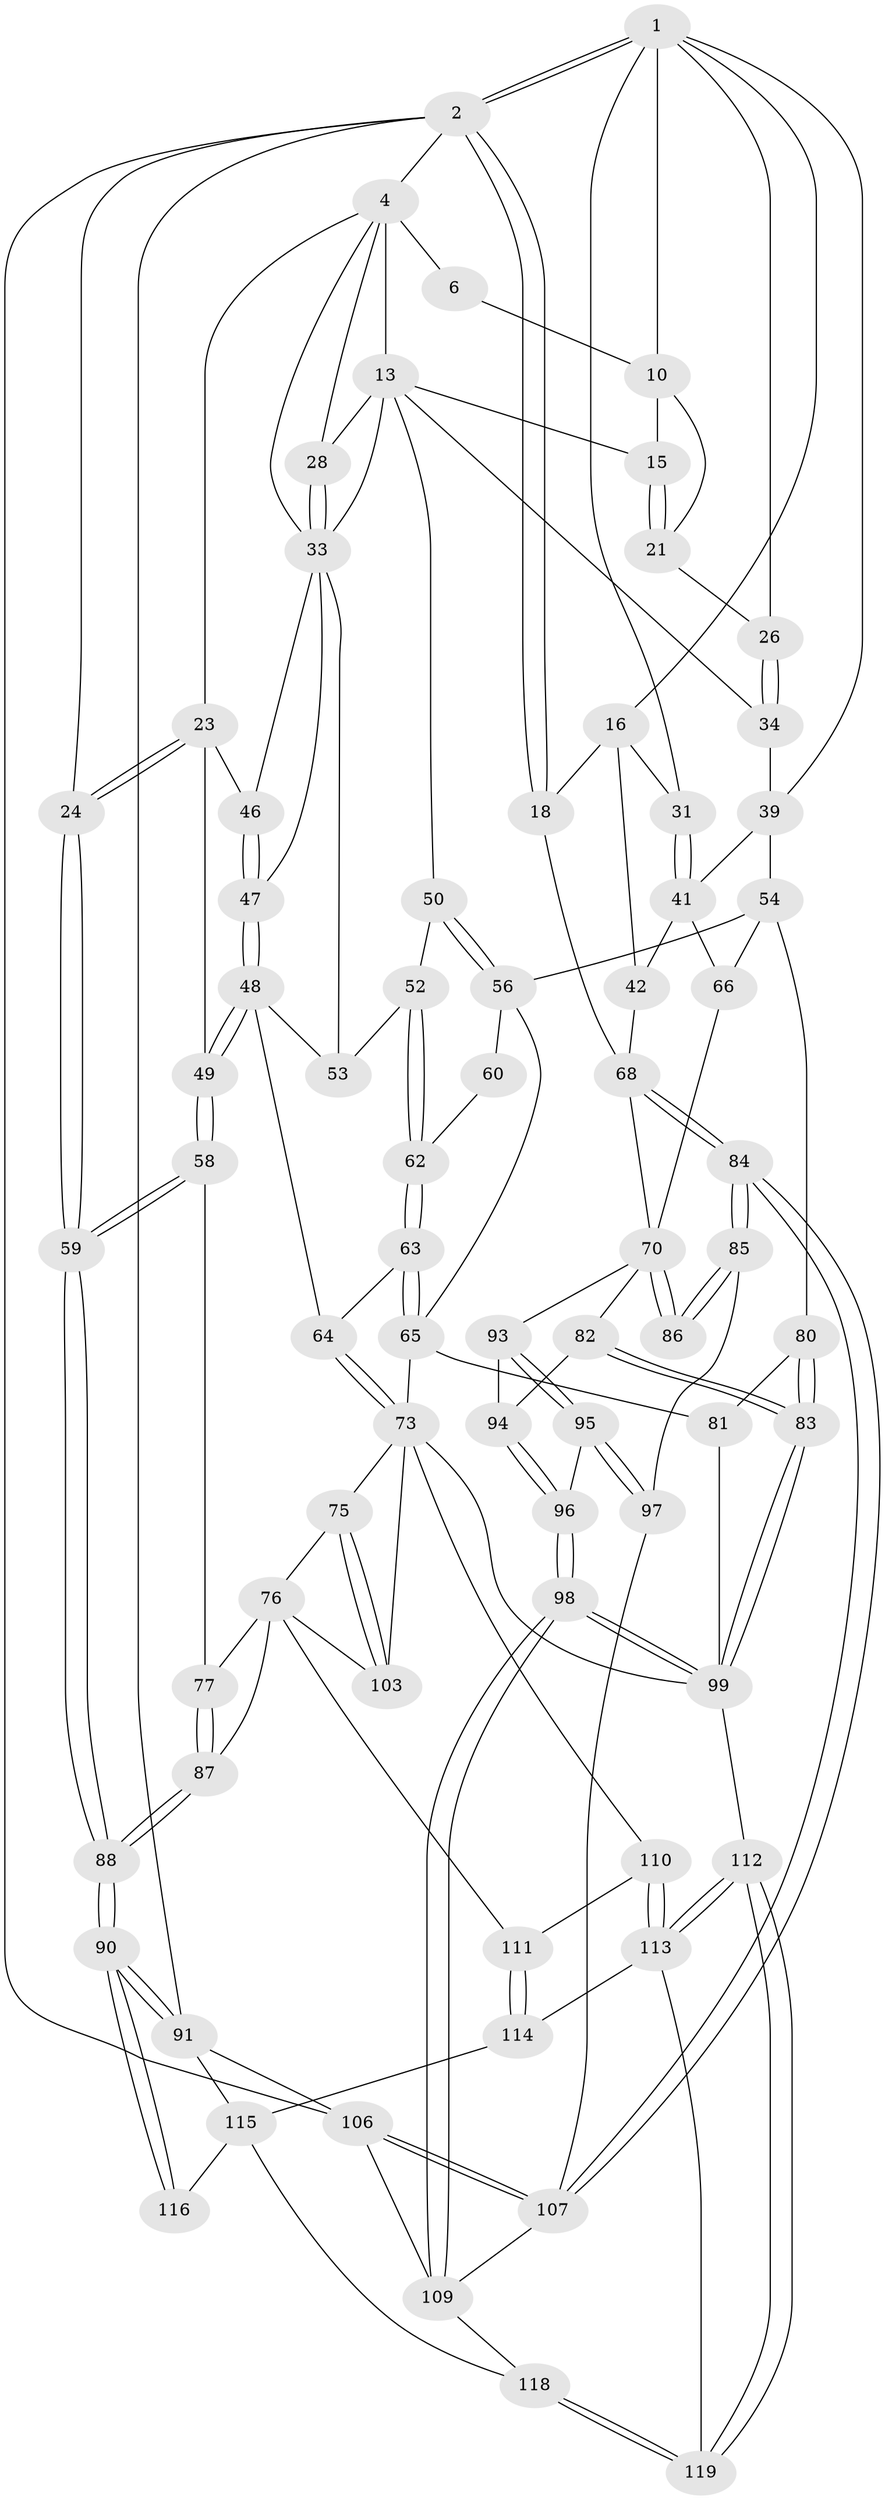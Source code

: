 // original degree distribution, {3: 0.024193548387096774, 6: 0.24193548387096775, 5: 0.49193548387096775, 4: 0.24193548387096775}
// Generated by graph-tools (version 1.1) at 2025/21/03/04/25 18:21:34]
// undirected, 74 vertices, 174 edges
graph export_dot {
graph [start="1"]
  node [color=gray90,style=filled];
  1 [pos="+0.7507054793395599+0",super="+7"];
  2 [pos="+1+0",super="+3"];
  4 [pos="+0.023866300450516787+0",super="+5+20"];
  6 [pos="+0.7419969019254498+0"];
  10 [pos="+0.657858733020967+0.05553205860915849",super="+11"];
  13 [pos="+0.33353479674699993+0.08425096326464054",super="+14+27"];
  15 [pos="+0.4187602761531007+0.14356410551568463"];
  16 [pos="+0.8519944675721816+0.17251851816672",super="+30+17"];
  18 [pos="+1+0.16453120911955316"];
  21 [pos="+0.5414059433993539+0.14163330317024478"];
  23 [pos="+0+0.24310428306586926",super="+45"];
  24 [pos="+0+0.24781700221642974"];
  26 [pos="+0.6092974080924479+0.21871269295889406"];
  28 [pos="+0.13968471163881818+0.216415911320877"];
  31 [pos="+0.7586440603567214+0.2148402764888136"];
  33 [pos="+0.2729179649057955+0.27930838346439624",super="+36"];
  34 [pos="+0.5164463902144213+0.2789662224111376"];
  39 [pos="+0.6253600132998659+0.3752958215596173",super="+40"];
  41 [pos="+0.7301409346721425+0.3413607830826995",super="+44"];
  42 [pos="+0.893025653884659+0.37138870066307783",super="+43"];
  46 [pos="+0.10773104564439649+0.29806720491919747"];
  47 [pos="+0.14439256428069472+0.3823213423550786"];
  48 [pos="+0.12730985845146064+0.44455433495228375",super="+57"];
  49 [pos="+0.08400704937072402+0.4645354887139378"];
  50 [pos="+0.42939367574240517+0.332923379676954",super="+51"];
  52 [pos="+0.30201603897619567+0.3726249486724731"];
  53 [pos="+0.2725433530826555+0.3211557913460647"];
  54 [pos="+0.6189737483652513+0.3822752854234622",super="+55+67"];
  56 [pos="+0.46919844874018063+0.46784161726836415",super="+61"];
  58 [pos="+0.05391819059251923+0.48920562562220476"];
  59 [pos="+0+0.4653819186032337"];
  60 [pos="+0.3612276179238793+0.39758995190576607"];
  62 [pos="+0.30482571580090895+0.4212169638241941"];
  63 [pos="+0.30270308412430863+0.45743297296767316"];
  64 [pos="+0.24045855976545324+0.48933878802484665"];
  65 [pos="+0.43410925288648394+0.4920736676501428",super="+78"];
  66 [pos="+0.7357686432478788+0.5427551483468809"];
  68 [pos="+1+0.550452892494715",super="+69"];
  70 [pos="+0.9356160243157107+0.559338909175838",super="+71"];
  73 [pos="+0.2583269348773537+0.6228088280558969",super="+74"];
  75 [pos="+0.16313957124034154+0.6438635955195936"];
  76 [pos="+0.10934147169897945+0.6130741112002873",super="+92"];
  77 [pos="+0.08572163469640408+0.5750417631924047"];
  80 [pos="+0.5865354971365198+0.6086192318797594"];
  81 [pos="+0.38460162389172836+0.6677020649384372"];
  82 [pos="+0.716292545330128+0.60298752872434"];
  83 [pos="+0.6624185495514958+0.6603190615631649"];
  84 [pos="+1+0.7644925116068165"];
  85 [pos="+1+0.7613267509380077"];
  86 [pos="+0.9494971923824388+0.6936095294806494"];
  87 [pos="+0+0.7652601527770914"];
  88 [pos="+0+0.7721384275032747"];
  90 [pos="+0+1"];
  91 [pos="+0+1"];
  93 [pos="+0.8781532883650162+0.6721631411941635"];
  94 [pos="+0.8313500785053407+0.6831803544308417"];
  95 [pos="+0.8650299360431369+0.73666853159723"];
  96 [pos="+0.8181611738871065+0.7484623063027019"];
  97 [pos="+0.9598505997580001+0.7844652337278004"];
  98 [pos="+0.6809190995405086+0.8409747856721823"];
  99 [pos="+0.6542953854345886+0.7647641341060472",super="+100"];
  103 [pos="+0.14866752121091145+0.7073367236981223"];
  106 [pos="+1+1"];
  107 [pos="+1+1",super="+108"];
  109 [pos="+0.6899870344650971+0.946716326995857",super="+117"];
  110 [pos="+0.1685815736700969+0.8578225382744182"];
  111 [pos="+0.10112189651970517+0.8425702676503621"];
  112 [pos="+0.39420853298789277+0.9236490150042281"];
  113 [pos="+0.17596662702808885+0.8715871003294505",super="+120"];
  114 [pos="+0.0854375279041816+0.8854543613736209",super="+121"];
  115 [pos="+0.06802044525291291+0.9130250213244437",super="+122"];
  116 [pos="+0.05920875954814493+0.9206992641534242"];
  118 [pos="+0.5011889678150432+1"];
  119 [pos="+0.44779782995217743+1"];
  1 -- 2;
  1 -- 2;
  1 -- 16;
  1 -- 26;
  1 -- 39;
  1 -- 10;
  1 -- 31;
  2 -- 18;
  2 -- 18;
  2 -- 106;
  2 -- 24;
  2 -- 91;
  2 -- 4;
  4 -- 13 [weight=2];
  4 -- 6;
  4 -- 33;
  4 -- 28;
  4 -- 23;
  6 -- 10;
  10 -- 21;
  10 -- 15;
  13 -- 33;
  13 -- 34;
  13 -- 50;
  13 -- 15;
  13 -- 28;
  15 -- 21;
  15 -- 21;
  16 -- 42 [weight=2];
  16 -- 31;
  16 -- 18;
  18 -- 68;
  21 -- 26;
  23 -- 24;
  23 -- 24;
  23 -- 49;
  23 -- 46;
  24 -- 59;
  24 -- 59;
  26 -- 34;
  26 -- 34;
  28 -- 33;
  28 -- 33;
  31 -- 41;
  31 -- 41;
  33 -- 53;
  33 -- 46;
  33 -- 47;
  34 -- 39;
  39 -- 41;
  39 -- 54;
  41 -- 66;
  41 -- 42;
  42 -- 68;
  46 -- 47;
  46 -- 47;
  47 -- 48;
  47 -- 48;
  48 -- 49;
  48 -- 49;
  48 -- 64;
  48 -- 53;
  49 -- 58;
  49 -- 58;
  50 -- 56;
  50 -- 56;
  50 -- 52;
  52 -- 53;
  52 -- 62;
  52 -- 62;
  54 -- 56;
  54 -- 80;
  54 -- 66;
  56 -- 65;
  56 -- 60;
  58 -- 59;
  58 -- 59;
  58 -- 77;
  59 -- 88;
  59 -- 88;
  60 -- 62;
  62 -- 63;
  62 -- 63;
  63 -- 64;
  63 -- 65;
  63 -- 65;
  64 -- 73;
  64 -- 73;
  65 -- 73;
  65 -- 81;
  66 -- 70;
  68 -- 84;
  68 -- 84;
  68 -- 70;
  70 -- 86 [weight=2];
  70 -- 86;
  70 -- 82;
  70 -- 93;
  73 -- 99;
  73 -- 103;
  73 -- 75;
  73 -- 110;
  75 -- 76;
  75 -- 103;
  75 -- 103;
  76 -- 77;
  76 -- 111;
  76 -- 103;
  76 -- 87;
  77 -- 87;
  77 -- 87;
  80 -- 81;
  80 -- 83;
  80 -- 83;
  81 -- 99;
  82 -- 83;
  82 -- 83;
  82 -- 94;
  83 -- 99;
  83 -- 99;
  84 -- 85;
  84 -- 85;
  84 -- 107;
  84 -- 107;
  85 -- 86;
  85 -- 86;
  85 -- 97;
  87 -- 88;
  87 -- 88;
  88 -- 90;
  88 -- 90;
  90 -- 91;
  90 -- 91;
  90 -- 116;
  90 -- 116;
  91 -- 106;
  91 -- 115;
  93 -- 94;
  93 -- 95;
  93 -- 95;
  94 -- 96;
  94 -- 96;
  95 -- 96;
  95 -- 97;
  95 -- 97;
  96 -- 98;
  96 -- 98;
  97 -- 107;
  98 -- 99;
  98 -- 99;
  98 -- 109;
  98 -- 109;
  99 -- 112;
  106 -- 107;
  106 -- 107;
  106 -- 109;
  107 -- 109;
  109 -- 118;
  110 -- 111;
  110 -- 113;
  110 -- 113;
  111 -- 114;
  111 -- 114;
  112 -- 113;
  112 -- 113;
  112 -- 119;
  112 -- 119;
  113 -- 119;
  113 -- 114;
  114 -- 115 [weight=2];
  115 -- 116 [weight=2];
  115 -- 118;
  118 -- 119;
  118 -- 119;
}
